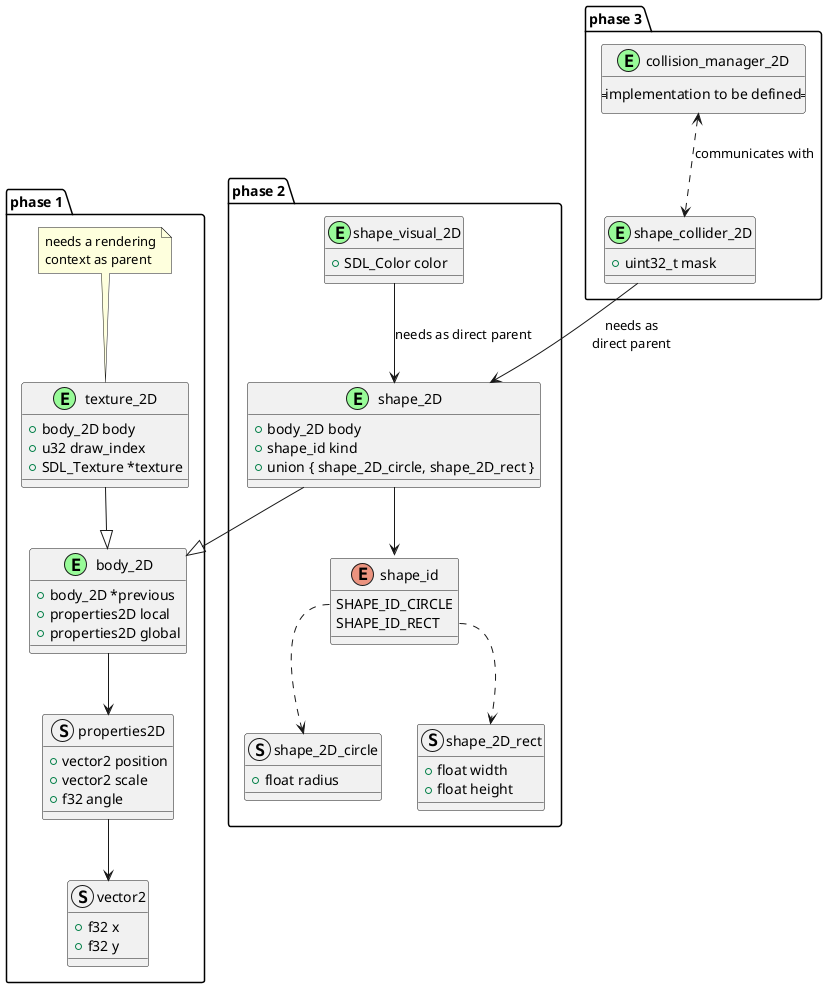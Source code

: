 @startuml 2D engine base entities

' ------------------------------------------------------------------------------
' ------------------------------------------------------------------------------

package phase_1 as "phase 1"  {

    struct vector2 {
        + f32 x
        + f32 y
    }

    struct properties2D {
        + vector2 position
        + vector2 scale
        + f32 angle
    }
    properties2D --> vector2

    struct body_2D << (E, PaleGreen) >> {
        + body_2D *previous
        + properties2D local
        + properties2D global
    }
    body_2D --> properties2D

}

' ------------------------------------------------------------------------------
' ------------------------------------------------------------------------------

package phase_2 as "phase 2" {

    struct shape_2D_circle {
        + float radius
    }

    ' ------------------------------------------------------------------------------

    struct shape_2D_rect {
        + float width
        + float height
    }

    ' ------------------------------------------------------------------------------

    enum shape_id {
        SHAPE_ID_CIRCLE
        SHAPE_ID_RECT
    }
    shape_id::SHAPE_ID_CIRCLE ..> shape_2D_circle
    shape_id::SHAPE_ID_RECT ..> shape_2D_rect

    ' ------------------------------------------------------------------------------

    struct shape_2D << (E, PaleGreen) >> {
        + body_2D body
        + shape_id kind
        + union { shape_2D_circle, shape_2D_rect }
    }

    shape_2D --> shape_id
    shape_2D --|> body_2D

    struct shape_visual_2D << (E, PaleGreen) >> {
        + SDL_Color color
    }
    shape_visual_2D --> shape_2D : needs as direct parent

}

' ------------------------------------------------------------------------------
' ------------------------------------------------------------------------------

package phase_1 {

    struct texture_2D << (E, PaleGreen) >> {
        + body_2D body
        + u32 draw_index
        + SDL_Texture *texture
    }
    texture_2D --|> body_2D
    note top of texture_2D : needs a rendering\ncontext as parent

}

' ------------------------------------------------------------------------------
' ------------------------------------------------------------------------------

package phase_3 as "phase 3" {

struct shape_collider_2D << (E, PaleGreen) >> {
    + uint32_t mask
}
shape_collider_2D --> shape_2D : needs as\ndirect parent

' ------------------------------------------------------------------------------

struct collision_manager_2D << (E, PaleGreen) >> {
    == implementation to be defined ==
}
collision_manager_2D <..> shape_collider_2D : communicates with

}

' ------------------------------------------------------------------------------
' ------------------------------------------------------------------------------

@enduml